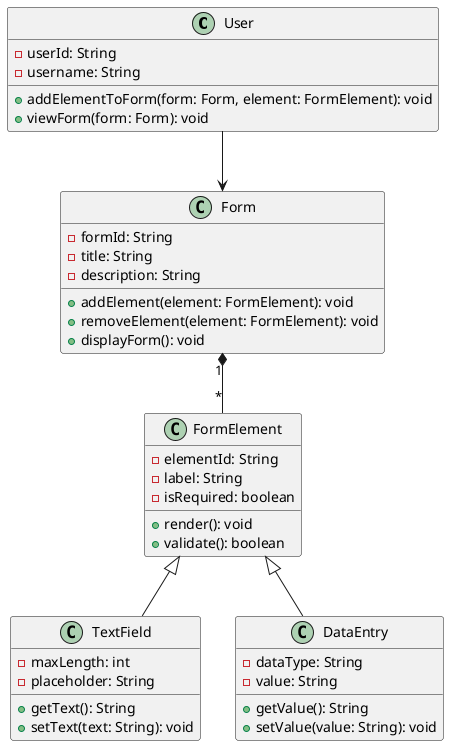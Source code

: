 @startuml
class User {
    - userId: String
    - username: String
    + addElementToForm(form: Form, element: FormElement): void
    + viewForm(form: Form): void
}

class Form {
    - formId: String
    - title: String
    - description: String
    + addElement(element: FormElement): void
    + removeElement(element: FormElement): void
    + displayForm(): void
}

class FormElement {
    - elementId: String
    - label: String
    - isRequired: boolean
    + render(): void
    + validate(): boolean
}

class TextField {
    - maxLength: int
    - placeholder: String
    + getText(): String
    + setText(text: String): void
}

class DataEntry {
    - dataType: String
    - value: String
    + getValue(): String
    + setValue(value: String): void
}

User --> Form
Form "1" *-- "*" FormElement
FormElement <|-- TextField
FormElement <|-- DataEntry
@enduml